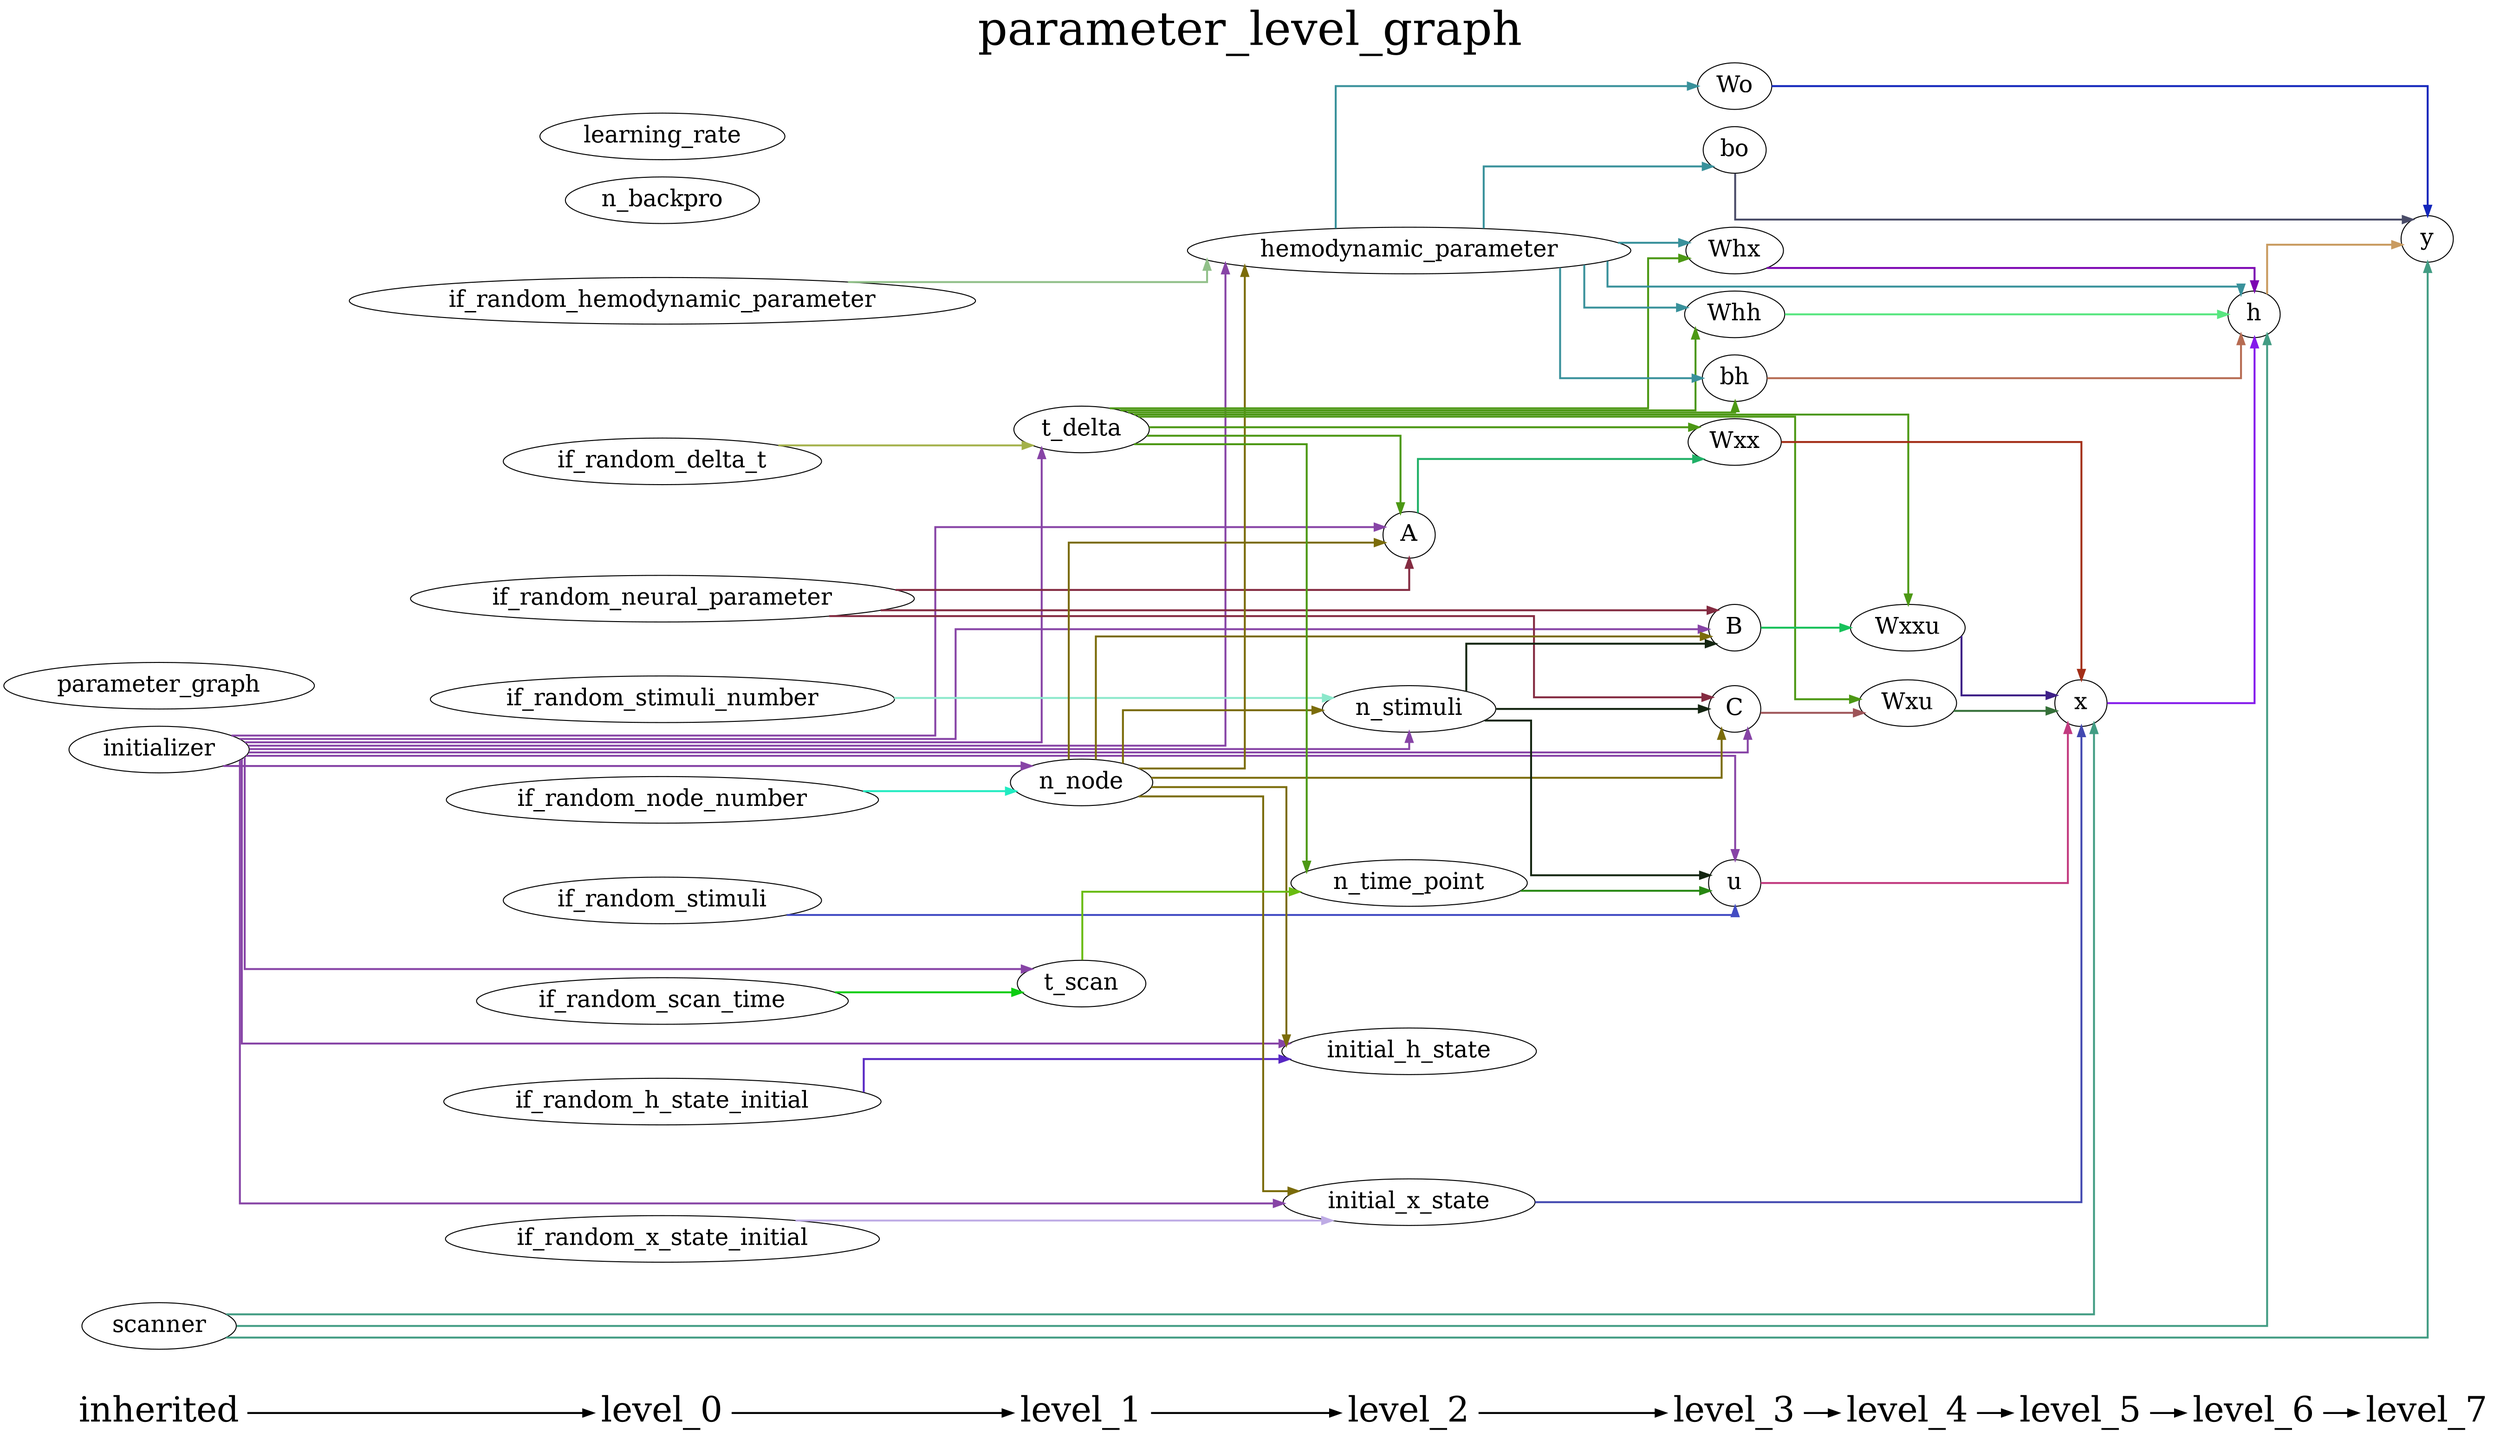 digraph G {
          splines=ortho;
          fontsize = 48;
          rankdir = "LR";
          node[fontsize=24];
          edge[penwidth=2];
          {
          node [shape=plaintext fontsize=36];
          inherited -> 
          level_0 -> 
          level_1 -> 
          level_2 -> 
          level_3 -> 
          level_4 -> 
          level_5 -> 
          level_6 -> 
          level_7
          }
          {rank = same;
          inherited;
          initializer;
          parameter_graph;
          scanner;
          }
          {rank = same;
          level_0;
          if_random_neural_parameter;
          if_random_hemodynamic_parameter;
          if_random_x_state_initial;
          if_random_h_state_initial;
          if_random_stimuli;
          if_random_node_number;
          if_random_stimuli_number;
          if_random_delta_t;
          if_random_scan_time;
          n_backpro;
          learning_rate;
          }
          {rank = same;
          level_1;
          n_node;
          t_delta;
          t_scan;
          }
          {rank = same;
          level_2;
          n_time_point;
          n_stimuli;
          A;
          hemodynamic_parameter;
          initial_x_state;
          initial_h_state;
          }
          {rank = same;
          level_3;
          u;
          B;
          C;
          Wxx;
          Whx;
          Whh;
          bh;
          Wo;
          bo;
          }
          {rank = same;
          level_4;
          Wxxu;
          Wxu;
          }
          {rank = same;
          level_5;
          x;
          }
          {rank = same;
          level_6;
          h;
          }
          {rank = same;
          level_7;
          y;
          }
          if_random_h_state_initial -> initial_h_state [color="#5727C3"];
          Wxu -> x [color="#357039"];
          if_random_delta_t -> t_delta [color="#A3B149"];
          x -> h [color="#841AEB"];
          if_random_hemodynamic_parameter -> hemodynamic_parameter [color="#91C089"];
          t_scan -> n_time_point [color="#69BC10"];
          learning_rate ;
          if_random_scan_time -> t_scan [color="#0CCC11"];
          u -> x [color="#C23B80"];
          Whh -> h [color="#58E680"];
          bh -> h [color="#B66B52"];
          B -> Wxxu [color="#17C15A"];
          scanner -> x [color="#429C83"];
          scanner -> y [color="#429C83"];
          scanner -> h [color="#429C83"];
          C -> Wxu [color="#9E5458"];
          n_node -> B [color="#7B6C0A"];
          n_node -> n_stimuli [color="#7B6C0A"];
          n_node -> C [color="#7B6C0A"];
          n_node -> initial_h_state [color="#7B6C0A"];
          n_node -> A [color="#7B6C0A"];
          n_node -> initial_x_state [color="#7B6C0A"];
          n_node -> hemodynamic_parameter [color="#7B6C0A"];
          Whx -> h [color="#7B03B1"];
          h -> y [color="#C99B60"];
          if_random_node_number -> n_node [color="#21EBC1"];
          bo -> y [color="#4A4C68"];
          Wxxu -> x [color="#3E2087"];
          initial_x_state -> x [color="#4248B0"];
          initializer -> B [color="#8744A6"];
          initializer -> t_scan [color="#8744A6"];
          initializer -> u [color="#8744A6"];
          initializer -> n_stimuli [color="#8744A6"];
          initializer -> C [color="#8744A6"];
          initializer -> n_node [color="#8744A6"];
          initializer -> initial_h_state [color="#8744A6"];
          initializer -> A [color="#8744A6"];
          initializer -> initial_x_state [color="#8744A6"];
          initializer -> t_delta [color="#8744A6"];
          initializer -> hemodynamic_parameter [color="#8744A6"];
          initial_h_state ;
          if_random_x_state_initial -> initial_x_state [color="#BEABE5"];
          Wo -> y [color="#1326BB"];
          if_random_stimuli_number -> n_stimuli [color="#8BE8CB"];
          n_stimuli -> B [color="#142511"];
          n_stimuli -> u [color="#142511"];
          n_stimuli -> C [color="#142511"];
          y ;
          n_backpro ;
          parameter_graph ;
          if_random_stimuli -> u [color="#434CC3"];
          A -> Wxx [color="#20B067"];
          Wxx -> x [color="#A32E17"];
          n_time_point -> u [color="#288813"];
          t_delta -> Wxx [color="#4C9814"];
          t_delta -> bh [color="#4C9814"];
          t_delta -> Wxu [color="#4C9814"];
          t_delta -> Whx [color="#4C9814"];
          t_delta -> A [color="#4C9814"];
          t_delta -> Wxxu [color="#4C9814"];
          t_delta -> n_time_point [color="#4C9814"];
          t_delta -> Whh [color="#4C9814"];
          if_random_neural_parameter -> B [color="#842B41"];
          if_random_neural_parameter -> C [color="#842B41"];
          if_random_neural_parameter -> A [color="#842B41"];
          hemodynamic_parameter -> bh [color="#39919B"];
          hemodynamic_parameter -> Wo [color="#39919B"];
          hemodynamic_parameter -> Whx [color="#39919B"];
          hemodynamic_parameter -> h [color="#39919B"];
          hemodynamic_parameter -> bo [color="#39919B"];
          hemodynamic_parameter -> Whh [color="#39919B"];
          labelloc = "t";
          label = "parameter_level_graph";
}